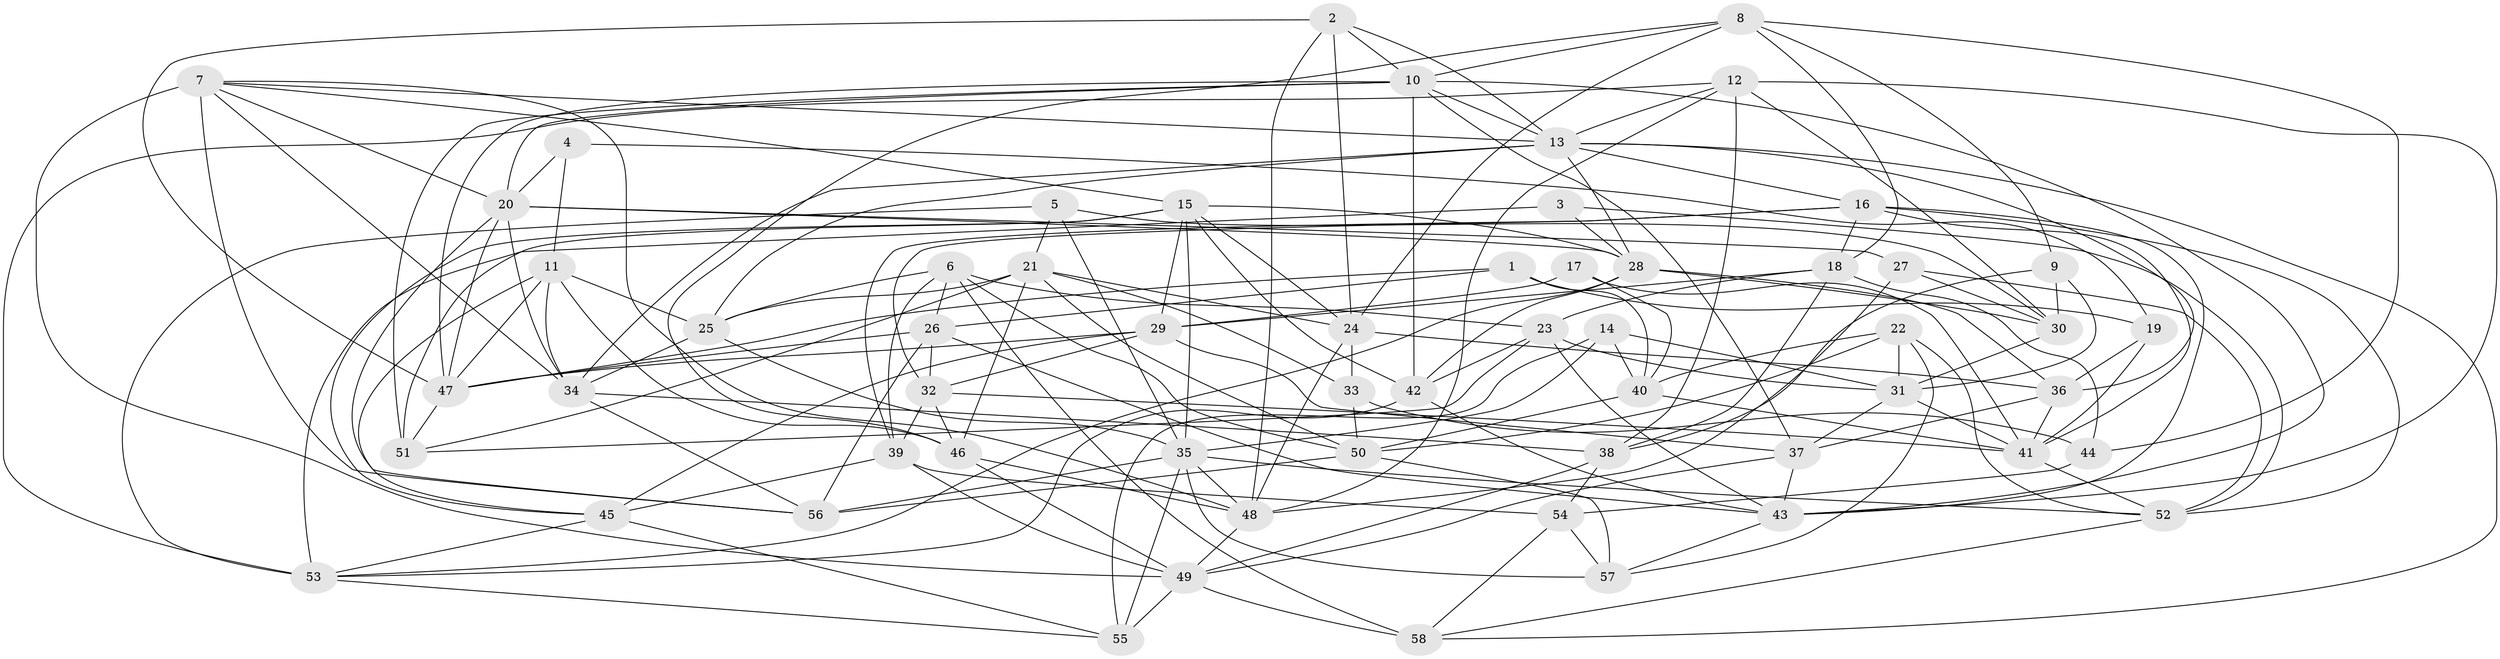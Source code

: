 // original degree distribution, {4: 1.0}
// Generated by graph-tools (version 1.1) at 2025/38/03/04/25 23:38:14]
// undirected, 58 vertices, 176 edges
graph export_dot {
  node [color=gray90,style=filled];
  1;
  2;
  3;
  4;
  5;
  6;
  7;
  8;
  9;
  10;
  11;
  12;
  13;
  14;
  15;
  16;
  17;
  18;
  19;
  20;
  21;
  22;
  23;
  24;
  25;
  26;
  27;
  28;
  29;
  30;
  31;
  32;
  33;
  34;
  35;
  36;
  37;
  38;
  39;
  40;
  41;
  42;
  43;
  44;
  45;
  46;
  47;
  48;
  49;
  50;
  51;
  52;
  53;
  54;
  55;
  56;
  57;
  58;
  1 -- 19 [weight=1.0];
  1 -- 26 [weight=1.0];
  1 -- 40 [weight=1.0];
  1 -- 47 [weight=1.0];
  2 -- 10 [weight=1.0];
  2 -- 13 [weight=1.0];
  2 -- 24 [weight=2.0];
  2 -- 47 [weight=1.0];
  2 -- 48 [weight=1.0];
  3 -- 28 [weight=1.0];
  3 -- 52 [weight=1.0];
  3 -- 53 [weight=2.0];
  4 -- 11 [weight=1.0];
  4 -- 19 [weight=2.0];
  4 -- 20 [weight=1.0];
  5 -- 21 [weight=1.0];
  5 -- 30 [weight=1.0];
  5 -- 35 [weight=1.0];
  5 -- 53 [weight=1.0];
  6 -- 23 [weight=1.0];
  6 -- 25 [weight=1.0];
  6 -- 26 [weight=1.0];
  6 -- 39 [weight=1.0];
  6 -- 50 [weight=1.0];
  6 -- 58 [weight=1.0];
  7 -- 13 [weight=1.0];
  7 -- 15 [weight=1.0];
  7 -- 20 [weight=1.0];
  7 -- 34 [weight=2.0];
  7 -- 48 [weight=1.0];
  7 -- 49 [weight=1.0];
  7 -- 56 [weight=1.0];
  8 -- 9 [weight=1.0];
  8 -- 10 [weight=1.0];
  8 -- 18 [weight=1.0];
  8 -- 24 [weight=1.0];
  8 -- 44 [weight=1.0];
  8 -- 46 [weight=1.0];
  9 -- 30 [weight=1.0];
  9 -- 31 [weight=1.0];
  9 -- 38 [weight=1.0];
  10 -- 13 [weight=1.0];
  10 -- 20 [weight=1.0];
  10 -- 37 [weight=1.0];
  10 -- 42 [weight=1.0];
  10 -- 43 [weight=1.0];
  10 -- 47 [weight=1.0];
  10 -- 51 [weight=2.0];
  11 -- 25 [weight=1.0];
  11 -- 34 [weight=1.0];
  11 -- 45 [weight=1.0];
  11 -- 46 [weight=1.0];
  11 -- 47 [weight=1.0];
  12 -- 13 [weight=1.0];
  12 -- 30 [weight=1.0];
  12 -- 38 [weight=1.0];
  12 -- 43 [weight=1.0];
  12 -- 48 [weight=1.0];
  12 -- 53 [weight=1.0];
  13 -- 16 [weight=1.0];
  13 -- 25 [weight=1.0];
  13 -- 28 [weight=1.0];
  13 -- 34 [weight=1.0];
  13 -- 36 [weight=1.0];
  13 -- 58 [weight=1.0];
  14 -- 31 [weight=1.0];
  14 -- 35 [weight=1.0];
  14 -- 40 [weight=1.0];
  14 -- 55 [weight=1.0];
  15 -- 24 [weight=1.0];
  15 -- 28 [weight=1.0];
  15 -- 29 [weight=1.0];
  15 -- 35 [weight=1.0];
  15 -- 42 [weight=1.0];
  15 -- 45 [weight=1.0];
  15 -- 51 [weight=1.0];
  16 -- 18 [weight=1.0];
  16 -- 32 [weight=1.0];
  16 -- 39 [weight=1.0];
  16 -- 41 [weight=1.0];
  16 -- 43 [weight=1.0];
  16 -- 52 [weight=2.0];
  17 -- 29 [weight=2.0];
  17 -- 40 [weight=1.0];
  17 -- 41 [weight=1.0];
  18 -- 23 [weight=1.0];
  18 -- 29 [weight=1.0];
  18 -- 38 [weight=1.0];
  18 -- 44 [weight=1.0];
  19 -- 36 [weight=1.0];
  19 -- 41 [weight=2.0];
  20 -- 27 [weight=1.0];
  20 -- 28 [weight=1.0];
  20 -- 34 [weight=1.0];
  20 -- 47 [weight=1.0];
  20 -- 56 [weight=1.0];
  21 -- 24 [weight=1.0];
  21 -- 25 [weight=1.0];
  21 -- 33 [weight=2.0];
  21 -- 46 [weight=1.0];
  21 -- 50 [weight=1.0];
  21 -- 51 [weight=1.0];
  22 -- 31 [weight=1.0];
  22 -- 40 [weight=1.0];
  22 -- 50 [weight=2.0];
  22 -- 52 [weight=1.0];
  22 -- 57 [weight=1.0];
  23 -- 31 [weight=1.0];
  23 -- 42 [weight=1.0];
  23 -- 43 [weight=1.0];
  23 -- 51 [weight=1.0];
  24 -- 33 [weight=1.0];
  24 -- 36 [weight=1.0];
  24 -- 48 [weight=1.0];
  25 -- 34 [weight=1.0];
  25 -- 35 [weight=1.0];
  26 -- 32 [weight=1.0];
  26 -- 43 [weight=1.0];
  26 -- 47 [weight=1.0];
  26 -- 56 [weight=1.0];
  27 -- 30 [weight=1.0];
  27 -- 48 [weight=1.0];
  27 -- 52 [weight=1.0];
  28 -- 30 [weight=1.0];
  28 -- 36 [weight=1.0];
  28 -- 42 [weight=1.0];
  28 -- 53 [weight=1.0];
  29 -- 32 [weight=1.0];
  29 -- 37 [weight=1.0];
  29 -- 45 [weight=1.0];
  29 -- 47 [weight=1.0];
  30 -- 31 [weight=1.0];
  31 -- 37 [weight=1.0];
  31 -- 41 [weight=2.0];
  32 -- 39 [weight=1.0];
  32 -- 41 [weight=1.0];
  32 -- 46 [weight=1.0];
  33 -- 44 [weight=2.0];
  33 -- 50 [weight=1.0];
  34 -- 38 [weight=3.0];
  34 -- 56 [weight=1.0];
  35 -- 48 [weight=1.0];
  35 -- 52 [weight=1.0];
  35 -- 55 [weight=1.0];
  35 -- 56 [weight=1.0];
  35 -- 57 [weight=2.0];
  36 -- 37 [weight=1.0];
  36 -- 41 [weight=1.0];
  37 -- 43 [weight=1.0];
  37 -- 49 [weight=1.0];
  38 -- 49 [weight=1.0];
  38 -- 54 [weight=1.0];
  39 -- 45 [weight=1.0];
  39 -- 49 [weight=1.0];
  39 -- 54 [weight=1.0];
  40 -- 41 [weight=1.0];
  40 -- 50 [weight=1.0];
  41 -- 52 [weight=1.0];
  42 -- 43 [weight=1.0];
  42 -- 53 [weight=1.0];
  43 -- 57 [weight=1.0];
  44 -- 54 [weight=2.0];
  45 -- 53 [weight=1.0];
  45 -- 55 [weight=1.0];
  46 -- 48 [weight=1.0];
  46 -- 49 [weight=1.0];
  47 -- 51 [weight=1.0];
  48 -- 49 [weight=1.0];
  49 -- 55 [weight=2.0];
  49 -- 58 [weight=2.0];
  50 -- 56 [weight=1.0];
  50 -- 57 [weight=1.0];
  52 -- 58 [weight=1.0];
  53 -- 55 [weight=1.0];
  54 -- 57 [weight=1.0];
  54 -- 58 [weight=1.0];
}
